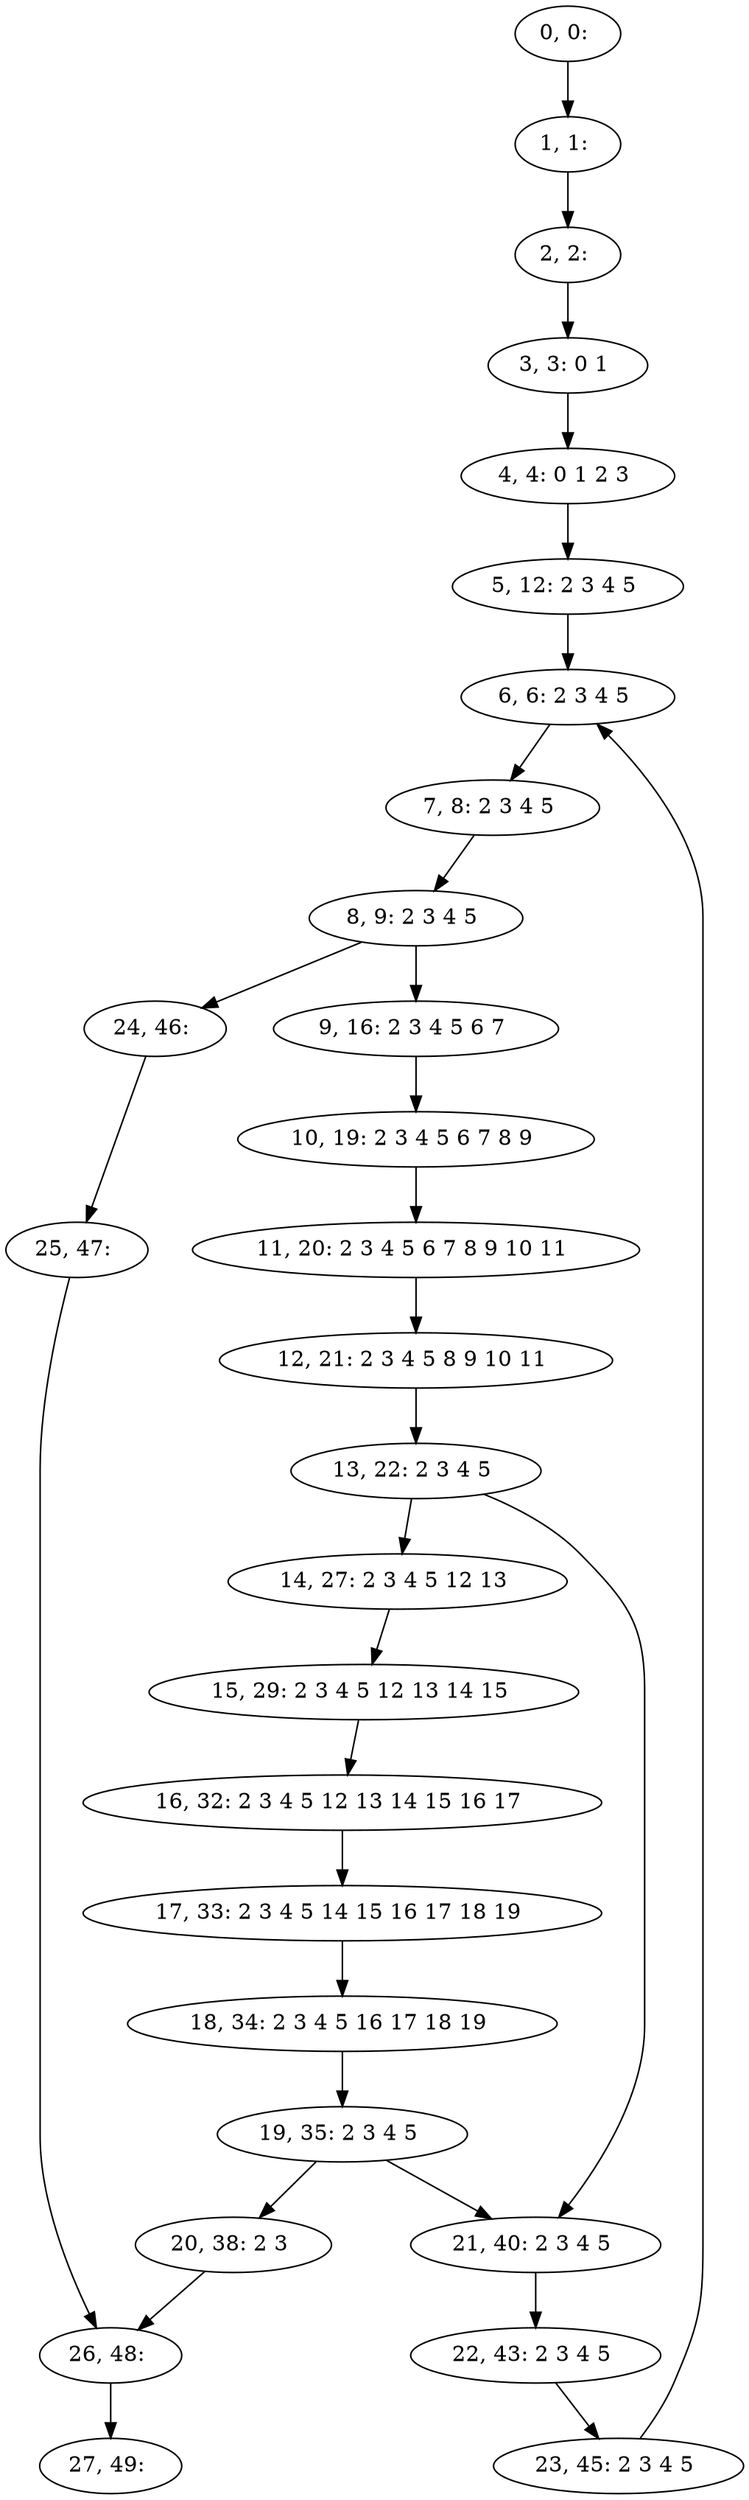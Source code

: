 digraph G {
0[label="0, 0: "];
1[label="1, 1: "];
2[label="2, 2: "];
3[label="3, 3: 0 1 "];
4[label="4, 4: 0 1 2 3 "];
5[label="5, 12: 2 3 4 5 "];
6[label="6, 6: 2 3 4 5 "];
7[label="7, 8: 2 3 4 5 "];
8[label="8, 9: 2 3 4 5 "];
9[label="9, 16: 2 3 4 5 6 7 "];
10[label="10, 19: 2 3 4 5 6 7 8 9 "];
11[label="11, 20: 2 3 4 5 6 7 8 9 10 11 "];
12[label="12, 21: 2 3 4 5 8 9 10 11 "];
13[label="13, 22: 2 3 4 5 "];
14[label="14, 27: 2 3 4 5 12 13 "];
15[label="15, 29: 2 3 4 5 12 13 14 15 "];
16[label="16, 32: 2 3 4 5 12 13 14 15 16 17 "];
17[label="17, 33: 2 3 4 5 14 15 16 17 18 19 "];
18[label="18, 34: 2 3 4 5 16 17 18 19 "];
19[label="19, 35: 2 3 4 5 "];
20[label="20, 38: 2 3 "];
21[label="21, 40: 2 3 4 5 "];
22[label="22, 43: 2 3 4 5 "];
23[label="23, 45: 2 3 4 5 "];
24[label="24, 46: "];
25[label="25, 47: "];
26[label="26, 48: "];
27[label="27, 49: "];
0->1 ;
1->2 ;
2->3 ;
3->4 ;
4->5 ;
5->6 ;
6->7 ;
7->8 ;
8->9 ;
8->24 ;
9->10 ;
10->11 ;
11->12 ;
12->13 ;
13->14 ;
13->21 ;
14->15 ;
15->16 ;
16->17 ;
17->18 ;
18->19 ;
19->20 ;
19->21 ;
20->26 ;
21->22 ;
22->23 ;
23->6 ;
24->25 ;
25->26 ;
26->27 ;
}
